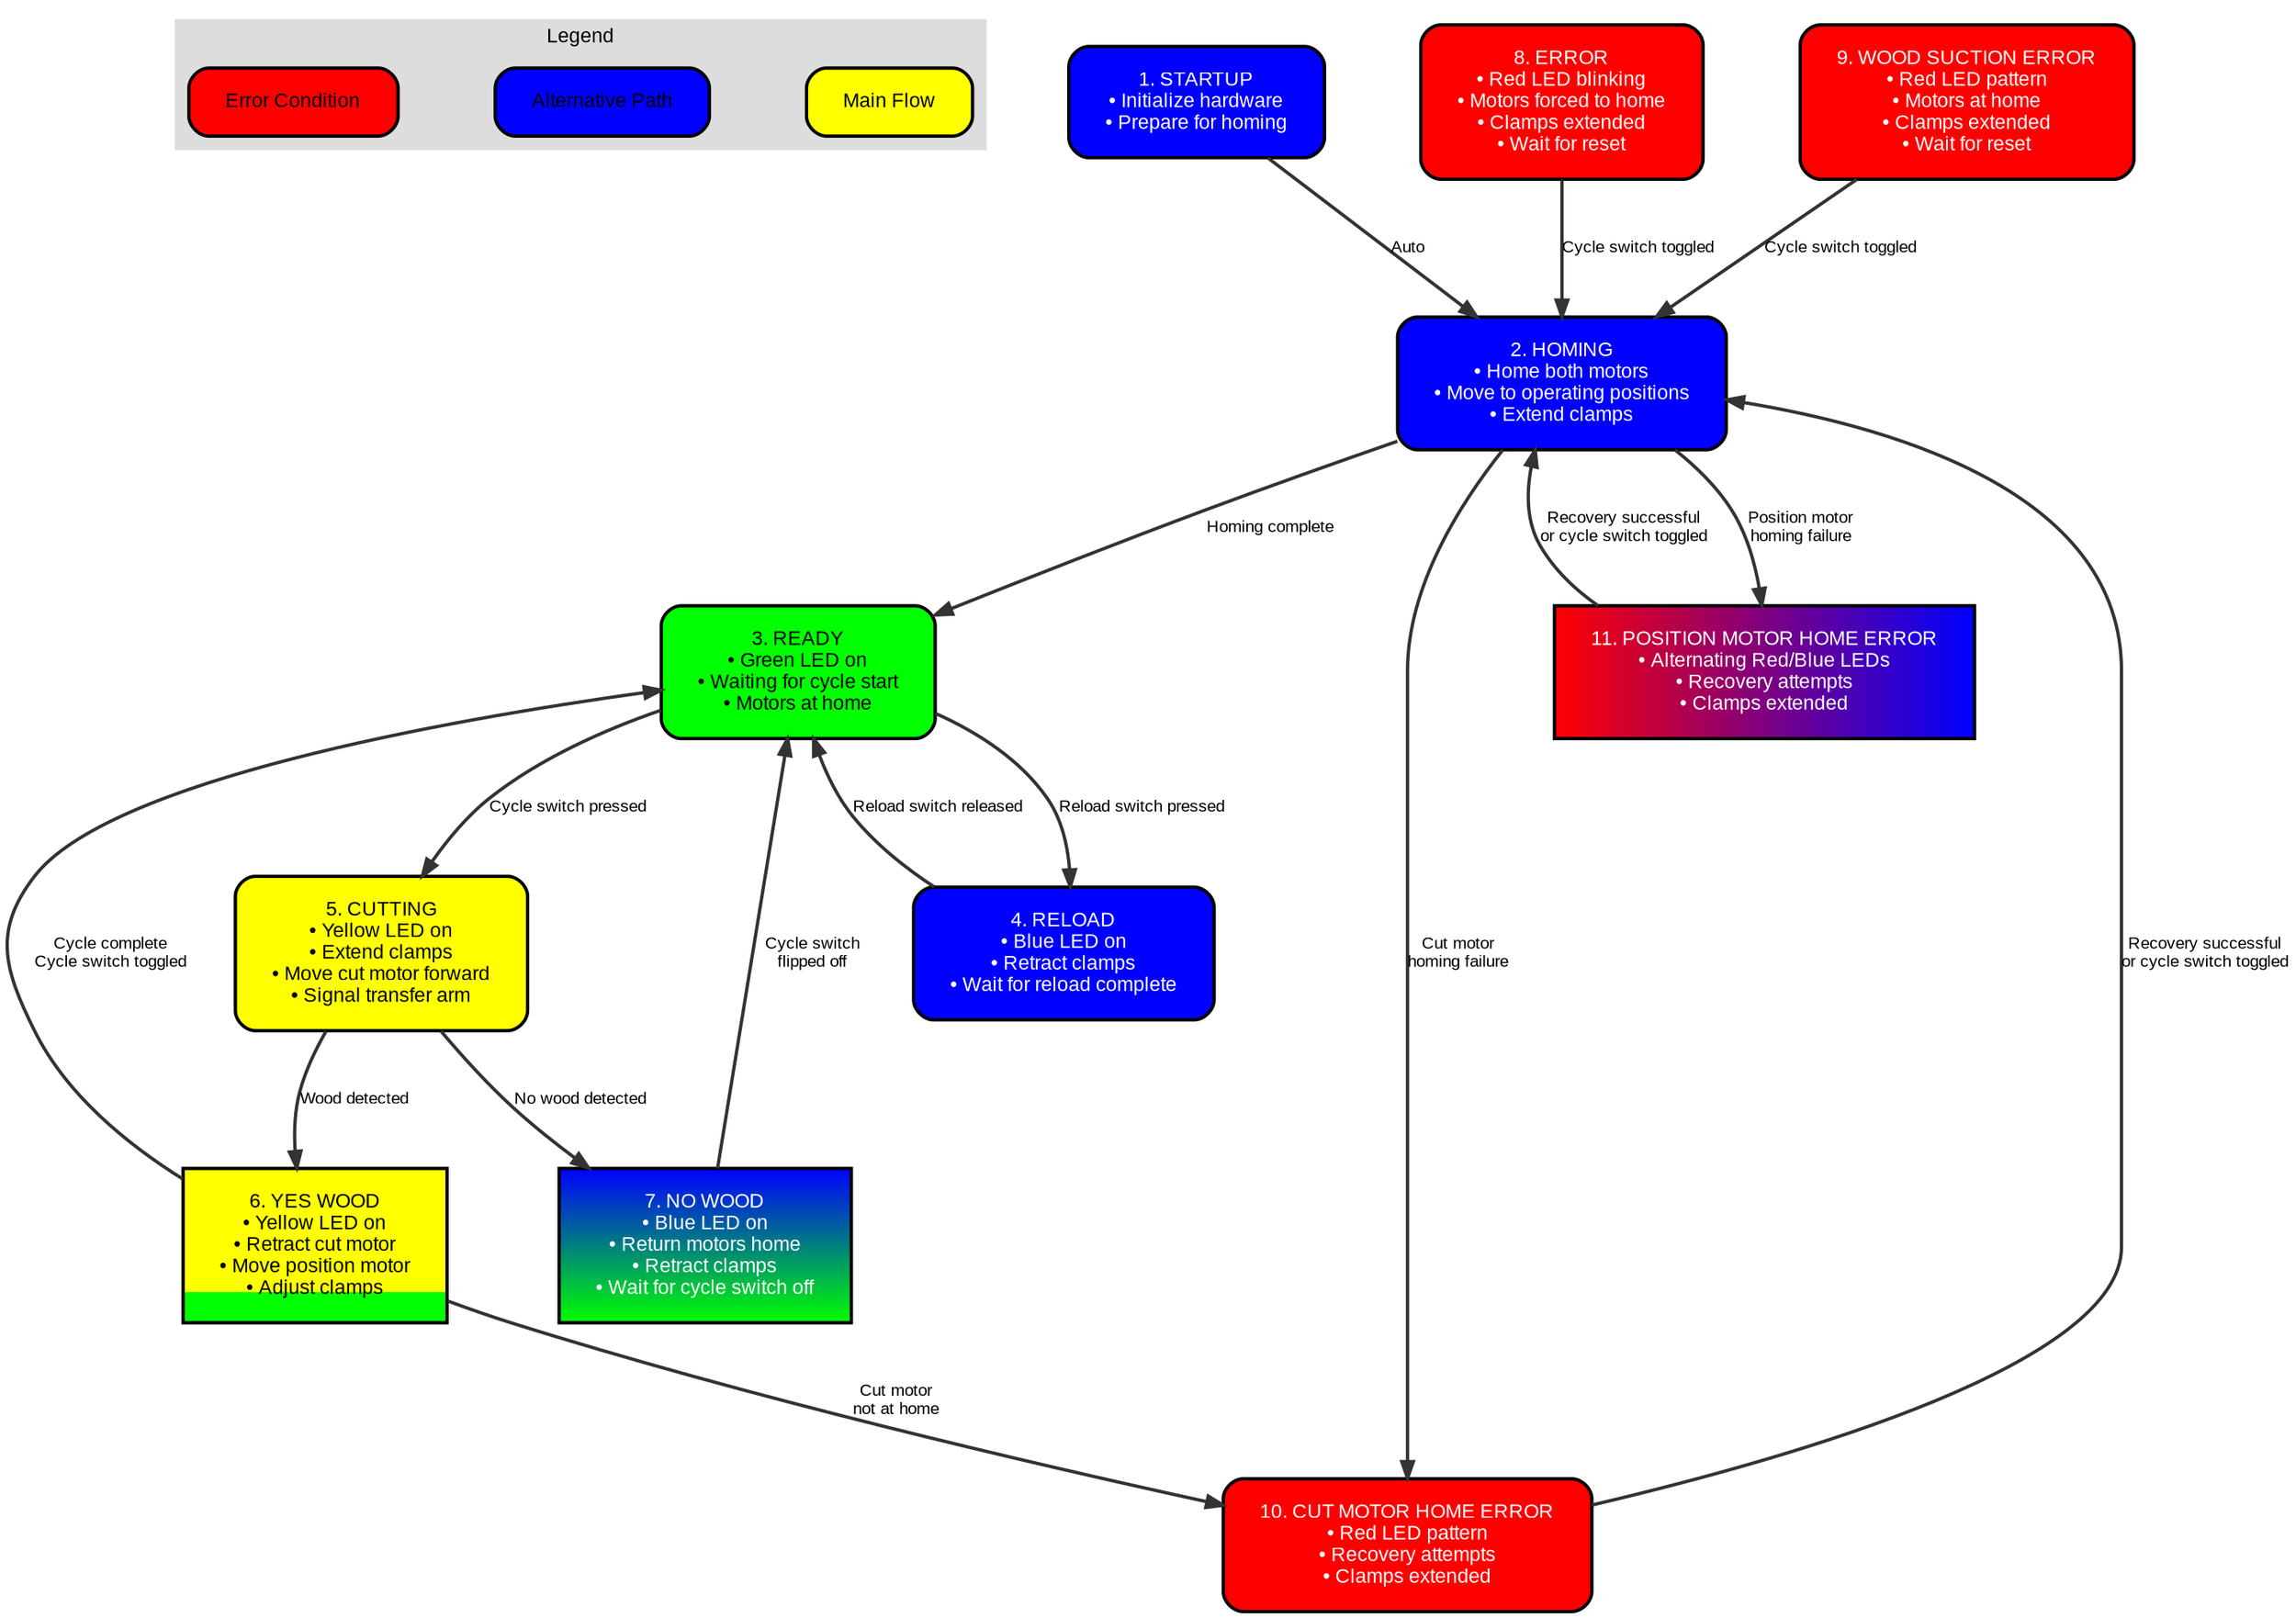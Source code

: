 digraph StateMachine { graph [rankdir=TB, fontname="Arial", splines=true, nodesep=0.8, ranksep=1.0]; node [shape=rect, style=rounded, fontname="Arial", fontsize=12, style="filled,rounded", margin="0.3,0.2", penwidth=2.0]; edge [fontname="Arial", fontsize=10, color="#333333", penwidth=2.0]; subgraph cluster_legend { label="Legend"; style=filled; color="#DDDDDD"; fontname="Arial"; fontsize=12; legend_main [label="Main Flow", fillcolor="#FFFF00", style="filled,rounded"]; legend_alt [label="Alternative Path", fillcolor="#0000FF", style="filled,rounded"]; legend_error [label="Error Condition", fillcolor="#FF0000", style="filled,rounded"]; } START [label="1. STARTUP
• Initialize hardware
• Prepare for homing", fillcolor="#0000FF", fontcolor="white"]; HOMING [label="2. HOMING
• Home both motors
• Move to operating positions
• Extend clamps", fillcolor="#0000FF", fontcolor="white"]; READY [label="3. READY
• Green LED on
• Waiting for cycle start
• Motors at home", fillcolor="#00FF00"]; RELOAD [label="4. RELOAD
• Blue LED on
• Retract clamps
• Wait for reload complete", fillcolor="#0000FF", fontcolor="white"]; CUTTING [label="5. CUTTING
• Yellow LED on
• Extend clamps
• Move cut motor forward
• Signal transfer arm", fillcolor="#FFFF00"]; YESWOOD [label="6. YES WOOD
• Yellow LED on
• Retract cut motor
• Move position motor
• Adjust clamps", style="filled", fillcolor="#FFFF00;0.8:#00FF00;0.2", gradientangle=270]; NOWOOD [label="7. NO WOOD
• Blue LED on
• Return motors home
• Retract clamps
• Wait for cycle switch off", style="filled", fillcolor="#0000FF:#00FF00", fontcolor="white", gradientangle=270]; ERROR [label="8. ERROR
• Red LED blinking
• Motors forced to home
• Clamps extended
• Wait for reset", fillcolor="#FF0000", fontcolor="white"]; WOOD_SUCTION_ERROR [label="9. WOOD SUCTION ERROR
• Red LED pattern
• Motors at home
• Clamps extended
• Wait for reset", fillcolor="#FF0000", fontcolor="white"]; CUT_MOTOR_HOME_ERROR [label="10. CUT MOTOR HOME ERROR
• Red LED pattern
• Recovery attempts
• Clamps extended", fillcolor="#FF0000", fontcolor="white"]; POSITION_MOTOR_HOME_ERROR [label="11. POSITION MOTOR HOME ERROR
• Alternating Red/Blue LEDs
• Recovery attempts
• Clamps extended", style="filled", fillcolor="#FF0000:#0000FF", fontcolor="white", gradientangle=0]; START -> HOMING [label="Auto"]; HOMING -> READY [label="Homing complete"]; HOMING -> CUT_MOTOR_HOME_ERROR [label="Cut motor
homing failure"]; HOMING -> POSITION_MOTOR_HOME_ERROR [label="Position motor
homing failure"]; READY -> CUTTING [label="Cycle switch pressed"]; READY -> RELOAD [label="Reload switch pressed"]; RELOAD -> READY [label="Reload switch released"]; CUTTING -> YESWOOD [label="Wood detected"]; CUTTING -> NOWOOD [label="No wood detected"]; YESWOOD -> READY [label="Cycle complete
Cycle switch toggled"]; YESWOOD -> CUT_MOTOR_HOME_ERROR [label="Cut motor
not at home"]; NOWOOD -> READY [label="Cycle switch
flipped off"]; WOOD_SUCTION_ERROR -> HOMING [label="Cycle switch toggled"]; CUT_MOTOR_HOME_ERROR -> HOMING [label="Recovery successful
or cycle switch toggled"]; POSITION_MOTOR_HOME_ERROR -> HOMING [label="Recovery successful
or cycle switch toggled"]; ERROR -> HOMING [label="Cycle switch toggled"]; }
